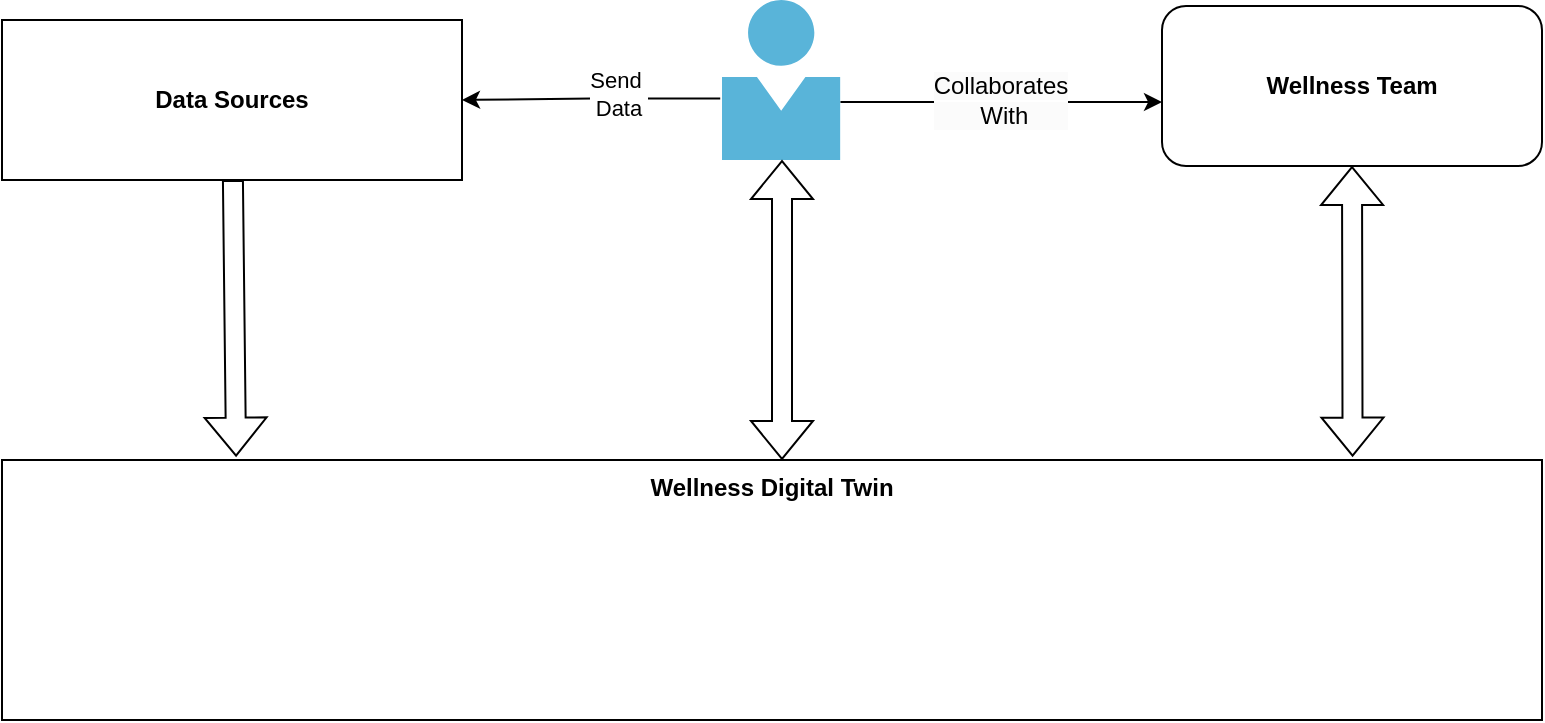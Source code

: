 <mxfile version="25.0.1">
  <diagram name="Page-1" id="SuEGLtYsEctfTkot8OOa">
    <mxGraphModel dx="913" dy="454" grid="1" gridSize="10" guides="1" tooltips="1" connect="1" arrows="1" fold="1" page="1" pageScale="1" pageWidth="850" pageHeight="1100" math="0" shadow="0">
      <root>
        <mxCell id="0" />
        <mxCell id="1" parent="0" />
        <mxCell id="b5ivoGg5rPFgXmSaeFe9-2" value="&lt;b&gt;Data Sources&lt;/b&gt;" style="rounded=0;whiteSpace=wrap;html=1;" vertex="1" parent="1">
          <mxGeometry x="90" y="80" width="230" height="80" as="geometry" />
        </mxCell>
        <mxCell id="b5ivoGg5rPFgXmSaeFe9-3" value="&lt;b&gt;Wellness Team&lt;/b&gt;" style="rounded=1;whiteSpace=wrap;html=1;" vertex="1" parent="1">
          <mxGeometry x="670" y="73" width="190" height="80" as="geometry" />
        </mxCell>
        <mxCell id="b5ivoGg5rPFgXmSaeFe9-13" style="edgeStyle=orthogonalEdgeStyle;rounded=0;orthogonalLoop=1;jettySize=auto;html=1;exitX=-0.015;exitY=0.615;exitDx=0;exitDy=0;exitPerimeter=0;" edge="1" parent="1" source="b5ivoGg5rPFgXmSaeFe9-4" target="b5ivoGg5rPFgXmSaeFe9-2">
          <mxGeometry relative="1" as="geometry" />
        </mxCell>
        <mxCell id="b5ivoGg5rPFgXmSaeFe9-14" value="Send&amp;nbsp;&lt;div&gt;Data&lt;/div&gt;" style="edgeLabel;html=1;align=center;verticalAlign=middle;resizable=0;points=[];" vertex="1" connectable="0" parent="b5ivoGg5rPFgXmSaeFe9-13">
          <mxGeometry x="-0.207" y="-2" relative="1" as="geometry">
            <mxPoint as="offset" />
          </mxGeometry>
        </mxCell>
        <mxCell id="b5ivoGg5rPFgXmSaeFe9-15" value="" style="edgeStyle=orthogonalEdgeStyle;rounded=0;orthogonalLoop=1;jettySize=auto;html=1;" edge="1" parent="1">
          <mxGeometry relative="1" as="geometry">
            <mxPoint x="509.2" y="121.043" as="sourcePoint" />
            <mxPoint x="670" y="121.043" as="targetPoint" />
            <Array as="points">
              <mxPoint x="530" y="121" />
              <mxPoint x="530" y="121" />
            </Array>
          </mxGeometry>
        </mxCell>
        <mxCell id="b5ivoGg5rPFgXmSaeFe9-23" value="&lt;span style=&quot;font-size: 12px; background-color: rgb(251, 251, 251);&quot;&gt;Collaborates&lt;/span&gt;&lt;div style=&quot;font-size: 12px; background-color: rgb(251, 251, 251);&quot;&gt;&amp;nbsp;With&lt;/div&gt;" style="edgeLabel;html=1;align=center;verticalAlign=middle;resizable=0;points=[];" vertex="1" connectable="0" parent="b5ivoGg5rPFgXmSaeFe9-15">
          <mxGeometry x="-0.009" y="1" relative="1" as="geometry">
            <mxPoint as="offset" />
          </mxGeometry>
        </mxCell>
        <mxCell id="b5ivoGg5rPFgXmSaeFe9-4" value="" style="image;sketch=0;aspect=fixed;html=1;points=[];align=center;fontSize=12;image=img/lib/mscae/Person.svg;" vertex="1" parent="1">
          <mxGeometry x="450" y="70" width="59.2" height="80" as="geometry" />
        </mxCell>
        <mxCell id="b5ivoGg5rPFgXmSaeFe9-7" value="&lt;b&gt;Wellness Digital Twin&lt;/b&gt;" style="rounded=0;whiteSpace=wrap;html=1;align=center;verticalAlign=top;" vertex="1" parent="1">
          <mxGeometry x="90" y="300" width="770" height="130" as="geometry" />
        </mxCell>
        <mxCell id="b5ivoGg5rPFgXmSaeFe9-19" value="" style="shape=flexArrow;endArrow=classic;html=1;rounded=0;entryX=0.152;entryY=-0.013;entryDx=0;entryDy=0;entryPerimeter=0;" edge="1" parent="1" source="b5ivoGg5rPFgXmSaeFe9-2" target="b5ivoGg5rPFgXmSaeFe9-7">
          <mxGeometry width="50" height="50" relative="1" as="geometry">
            <mxPoint x="280" y="170" as="sourcePoint" />
            <mxPoint x="280" y="290" as="targetPoint" />
          </mxGeometry>
        </mxCell>
        <mxCell id="b5ivoGg5rPFgXmSaeFe9-21" value="" style="shape=flexArrow;endArrow=classic;startArrow=classic;html=1;rounded=0;entryX=0.5;entryY=1;entryDx=0;entryDy=0;exitX=0.877;exitY=-0.013;exitDx=0;exitDy=0;exitPerimeter=0;" edge="1" parent="1" source="b5ivoGg5rPFgXmSaeFe9-7" target="b5ivoGg5rPFgXmSaeFe9-3">
          <mxGeometry width="100" height="100" relative="1" as="geometry">
            <mxPoint x="380" y="310" as="sourcePoint" />
            <mxPoint x="480" y="210" as="targetPoint" />
          </mxGeometry>
        </mxCell>
        <mxCell id="b5ivoGg5rPFgXmSaeFe9-22" value="" style="shape=flexArrow;endArrow=classic;startArrow=classic;html=1;rounded=0;exitX=0.5;exitY=0;exitDx=0;exitDy=0;" edge="1" parent="1">
          <mxGeometry width="100" height="100" relative="1" as="geometry">
            <mxPoint x="480" y="300" as="sourcePoint" />
            <mxPoint x="480" y="150" as="targetPoint" />
          </mxGeometry>
        </mxCell>
      </root>
    </mxGraphModel>
  </diagram>
</mxfile>
